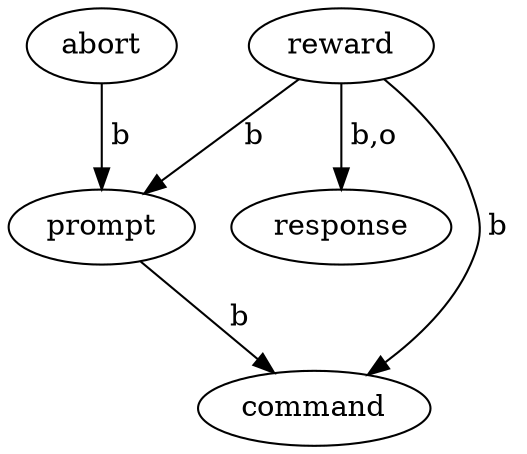 strict digraph {
command [weight=None]
reward [weight=None]
prompt [weight=None]
response [weight=None]
abort [weight=None]
abort -> prompt [weight=None, label=" b "]
prompt -> command [weight=None, label=" b "]
reward -> prompt [weight=None, label=" b "]
reward -> command [weight=None, label=" b "]
reward -> response [weight=None, label=" b,o "]
}